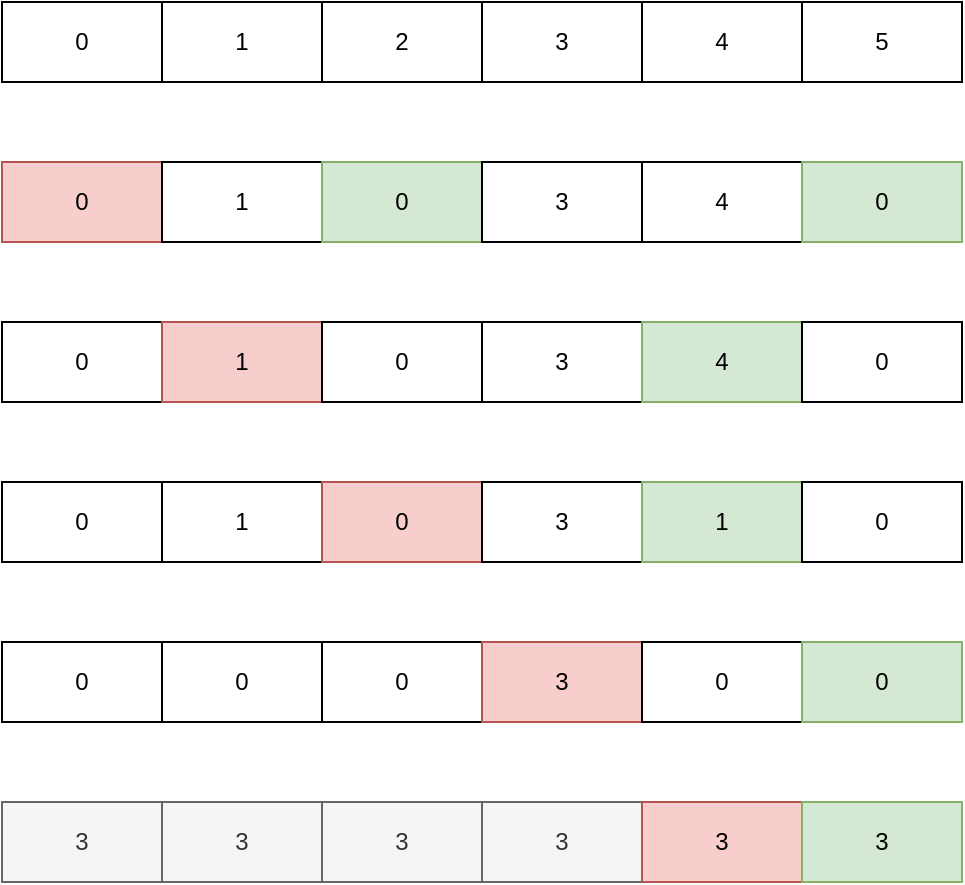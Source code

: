 <mxfile version="12.7.9" type="device"><diagram id="pAgRApndOGwxp6kPhVxQ" name="Page-1"><mxGraphModel dx="1250" dy="631" grid="1" gridSize="10" guides="1" tooltips="1" connect="1" arrows="1" fold="1" page="1" pageScale="1" pageWidth="850" pageHeight="1100" math="0" shadow="0"><root><mxCell id="0"/><mxCell id="1" parent="0"/><mxCell id="EjC8SZXccOz1UgfkjjFh-2" value="0" style="rounded=0;whiteSpace=wrap;html=1;" vertex="1" parent="1"><mxGeometry x="80" y="120" width="80" height="40" as="geometry"/></mxCell><mxCell id="EjC8SZXccOz1UgfkjjFh-3" value="1" style="rounded=0;whiteSpace=wrap;html=1;" vertex="1" parent="1"><mxGeometry x="160" y="120" width="80" height="40" as="geometry"/></mxCell><mxCell id="EjC8SZXccOz1UgfkjjFh-4" value="2" style="rounded=0;whiteSpace=wrap;html=1;" vertex="1" parent="1"><mxGeometry x="240" y="120" width="80" height="40" as="geometry"/></mxCell><mxCell id="EjC8SZXccOz1UgfkjjFh-5" value="3" style="rounded=0;whiteSpace=wrap;html=1;" vertex="1" parent="1"><mxGeometry x="320" y="120" width="80" height="40" as="geometry"/></mxCell><mxCell id="EjC8SZXccOz1UgfkjjFh-6" value="4" style="rounded=0;whiteSpace=wrap;html=1;" vertex="1" parent="1"><mxGeometry x="400" y="120" width="80" height="40" as="geometry"/></mxCell><mxCell id="EjC8SZXccOz1UgfkjjFh-7" value="5" style="rounded=0;whiteSpace=wrap;html=1;" vertex="1" parent="1"><mxGeometry x="480" y="120" width="80" height="40" as="geometry"/></mxCell><mxCell id="EjC8SZXccOz1UgfkjjFh-8" value="0" style="rounded=0;whiteSpace=wrap;html=1;fillColor=#f8cecc;strokeColor=#b85450;" vertex="1" parent="1"><mxGeometry x="80" y="200" width="80" height="40" as="geometry"/></mxCell><mxCell id="EjC8SZXccOz1UgfkjjFh-9" value="1" style="rounded=0;whiteSpace=wrap;html=1;" vertex="1" parent="1"><mxGeometry x="160" y="200" width="80" height="40" as="geometry"/></mxCell><mxCell id="EjC8SZXccOz1UgfkjjFh-10" value="0" style="rounded=0;whiteSpace=wrap;html=1;fillColor=#d5e8d4;strokeColor=#82b366;" vertex="1" parent="1"><mxGeometry x="240" y="200" width="80" height="40" as="geometry"/></mxCell><mxCell id="EjC8SZXccOz1UgfkjjFh-11" value="3" style="rounded=0;whiteSpace=wrap;html=1;" vertex="1" parent="1"><mxGeometry x="320" y="200" width="80" height="40" as="geometry"/></mxCell><mxCell id="EjC8SZXccOz1UgfkjjFh-12" value="4" style="rounded=0;whiteSpace=wrap;html=1;" vertex="1" parent="1"><mxGeometry x="400" y="200" width="80" height="40" as="geometry"/></mxCell><mxCell id="EjC8SZXccOz1UgfkjjFh-13" value="0" style="rounded=0;whiteSpace=wrap;html=1;fillColor=#d5e8d4;strokeColor=#82b366;" vertex="1" parent="1"><mxGeometry x="480" y="200" width="80" height="40" as="geometry"/></mxCell><mxCell id="EjC8SZXccOz1UgfkjjFh-14" value="0" style="rounded=0;whiteSpace=wrap;html=1;" vertex="1" parent="1"><mxGeometry x="80" y="280" width="80" height="40" as="geometry"/></mxCell><mxCell id="EjC8SZXccOz1UgfkjjFh-15" value="1" style="rounded=0;whiteSpace=wrap;html=1;fillColor=#f8cecc;strokeColor=#b85450;" vertex="1" parent="1"><mxGeometry x="160" y="280" width="80" height="40" as="geometry"/></mxCell><mxCell id="EjC8SZXccOz1UgfkjjFh-16" value="0" style="rounded=0;whiteSpace=wrap;html=1;" vertex="1" parent="1"><mxGeometry x="240" y="280" width="80" height="40" as="geometry"/></mxCell><mxCell id="EjC8SZXccOz1UgfkjjFh-17" value="3" style="rounded=0;whiteSpace=wrap;html=1;" vertex="1" parent="1"><mxGeometry x="320" y="280" width="80" height="40" as="geometry"/></mxCell><mxCell id="EjC8SZXccOz1UgfkjjFh-18" value="4" style="rounded=0;whiteSpace=wrap;html=1;fillColor=#d5e8d4;strokeColor=#82b366;" vertex="1" parent="1"><mxGeometry x="400" y="280" width="80" height="40" as="geometry"/></mxCell><mxCell id="EjC8SZXccOz1UgfkjjFh-19" value="0" style="rounded=0;whiteSpace=wrap;html=1;" vertex="1" parent="1"><mxGeometry x="480" y="280" width="80" height="40" as="geometry"/></mxCell><mxCell id="EjC8SZXccOz1UgfkjjFh-40" value="0" style="rounded=0;whiteSpace=wrap;html=1;" vertex="1" parent="1"><mxGeometry x="80" y="360" width="80" height="40" as="geometry"/></mxCell><mxCell id="EjC8SZXccOz1UgfkjjFh-41" value="1" style="rounded=0;whiteSpace=wrap;html=1;" vertex="1" parent="1"><mxGeometry x="160" y="360" width="80" height="40" as="geometry"/></mxCell><mxCell id="EjC8SZXccOz1UgfkjjFh-42" value="0" style="rounded=0;whiteSpace=wrap;html=1;fillColor=#f8cecc;strokeColor=#b85450;" vertex="1" parent="1"><mxGeometry x="240" y="360" width="80" height="40" as="geometry"/></mxCell><mxCell id="EjC8SZXccOz1UgfkjjFh-43" value="3" style="rounded=0;whiteSpace=wrap;html=1;" vertex="1" parent="1"><mxGeometry x="320" y="360" width="80" height="40" as="geometry"/></mxCell><mxCell id="EjC8SZXccOz1UgfkjjFh-44" value="1" style="rounded=0;whiteSpace=wrap;html=1;fillColor=#d5e8d4;strokeColor=#82b366;" vertex="1" parent="1"><mxGeometry x="400" y="360" width="80" height="40" as="geometry"/></mxCell><mxCell id="EjC8SZXccOz1UgfkjjFh-45" value="0" style="rounded=0;whiteSpace=wrap;html=1;" vertex="1" parent="1"><mxGeometry x="480" y="360" width="80" height="40" as="geometry"/></mxCell><mxCell id="EjC8SZXccOz1UgfkjjFh-46" value="0" style="rounded=0;whiteSpace=wrap;html=1;" vertex="1" parent="1"><mxGeometry x="80" y="440" width="80" height="40" as="geometry"/></mxCell><mxCell id="EjC8SZXccOz1UgfkjjFh-47" value="0" style="rounded=0;whiteSpace=wrap;html=1;" vertex="1" parent="1"><mxGeometry x="160" y="440" width="80" height="40" as="geometry"/></mxCell><mxCell id="EjC8SZXccOz1UgfkjjFh-48" value="0" style="rounded=0;whiteSpace=wrap;html=1;" vertex="1" parent="1"><mxGeometry x="240" y="440" width="80" height="40" as="geometry"/></mxCell><mxCell id="EjC8SZXccOz1UgfkjjFh-49" value="3" style="rounded=0;whiteSpace=wrap;html=1;fillColor=#f8cecc;strokeColor=#b85450;" vertex="1" parent="1"><mxGeometry x="320" y="440" width="80" height="40" as="geometry"/></mxCell><mxCell id="EjC8SZXccOz1UgfkjjFh-50" value="0" style="rounded=0;whiteSpace=wrap;html=1;" vertex="1" parent="1"><mxGeometry x="400" y="440" width="80" height="40" as="geometry"/></mxCell><mxCell id="EjC8SZXccOz1UgfkjjFh-51" value="0" style="rounded=0;whiteSpace=wrap;html=1;fillColor=#d5e8d4;strokeColor=#82b366;" vertex="1" parent="1"><mxGeometry x="480" y="440" width="80" height="40" as="geometry"/></mxCell><mxCell id="EjC8SZXccOz1UgfkjjFh-52" value="3" style="rounded=0;whiteSpace=wrap;html=1;fillColor=#f5f5f5;strokeColor=#666666;fontColor=#333333;" vertex="1" parent="1"><mxGeometry x="80" y="520" width="80" height="40" as="geometry"/></mxCell><mxCell id="EjC8SZXccOz1UgfkjjFh-53" value="3" style="rounded=0;whiteSpace=wrap;html=1;fillColor=#f5f5f5;strokeColor=#666666;fontColor=#333333;" vertex="1" parent="1"><mxGeometry x="160" y="520" width="80" height="40" as="geometry"/></mxCell><mxCell id="EjC8SZXccOz1UgfkjjFh-54" value="3" style="rounded=0;whiteSpace=wrap;html=1;fillColor=#f5f5f5;strokeColor=#666666;fontColor=#333333;" vertex="1" parent="1"><mxGeometry x="240" y="520" width="80" height="40" as="geometry"/></mxCell><mxCell id="EjC8SZXccOz1UgfkjjFh-55" value="3" style="rounded=0;whiteSpace=wrap;html=1;fillColor=#f5f5f5;strokeColor=#666666;fontColor=#333333;" vertex="1" parent="1"><mxGeometry x="320" y="520" width="80" height="40" as="geometry"/></mxCell><mxCell id="EjC8SZXccOz1UgfkjjFh-56" value="3" style="rounded=0;whiteSpace=wrap;html=1;fillColor=#f8cecc;strokeColor=#b85450;" vertex="1" parent="1"><mxGeometry x="400" y="520" width="80" height="40" as="geometry"/></mxCell><mxCell id="EjC8SZXccOz1UgfkjjFh-57" value="3" style="rounded=0;whiteSpace=wrap;html=1;fillColor=#d5e8d4;strokeColor=#82b366;" vertex="1" parent="1"><mxGeometry x="480" y="520" width="80" height="40" as="geometry"/></mxCell></root></mxGraphModel></diagram></mxfile>